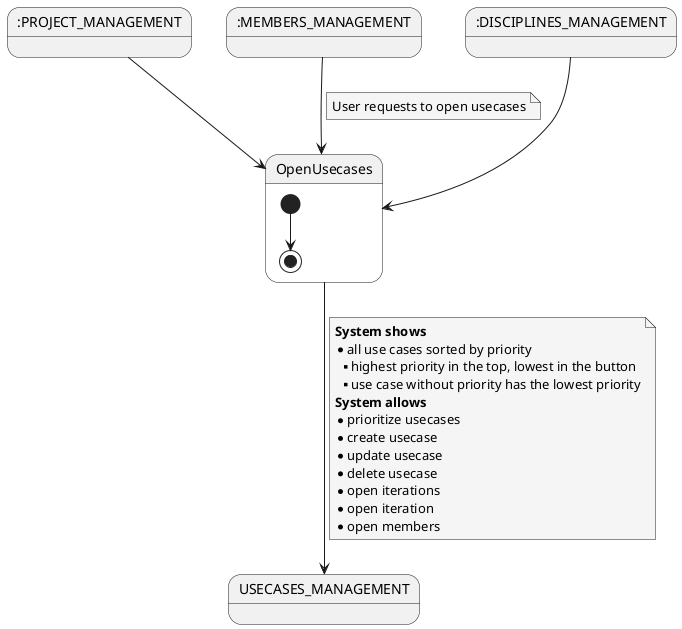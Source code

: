 @startuml
skinparam {
    NoteBackgroundColor #whiteSmoke
}

    state 0 as ":PROJECT_MANAGEMENT"
    state 2 as ":MEMBERS_MANAGEMENT"
    state 3 as ":DISCIPLINES_MANAGEMENT"

    0 --> OpenUsecases

    2 --> OpenUsecases
    note on link
        User requests to open usecases
    end note

    3 --> OpenUsecases

state OpenUsecases{

    [*] --> [*]
}

OpenUsecases --> USECASES_MANAGEMENT
    note on link
        <b>System shows</b>
        * all use cases sorted by priority
        ** highest priority in the top, lowest in the button
        ** use case without priority has the lowest priority
        <b>System allows</b>
        * prioritize usecases
        * create usecase
        * update usecase
        * delete usecase
        * open iterations
        * open iteration
        * open members
    end note

@enduml
